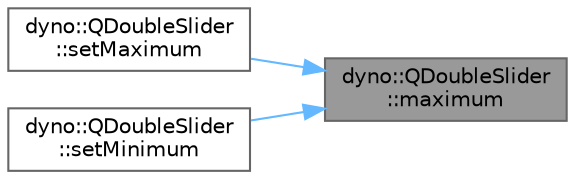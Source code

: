 digraph "dyno::QDoubleSlider::maximum"
{
 // LATEX_PDF_SIZE
  bgcolor="transparent";
  edge [fontname=Helvetica,fontsize=10,labelfontname=Helvetica,labelfontsize=10];
  node [fontname=Helvetica,fontsize=10,shape=box,height=0.2,width=0.4];
  rankdir="RL";
  Node1 [id="Node000001",label="dyno::QDoubleSlider\l::maximum",height=0.2,width=0.4,color="gray40", fillcolor="grey60", style="filled", fontcolor="black",tooltip=" "];
  Node1 -> Node2 [id="edge1_Node000001_Node000002",dir="back",color="steelblue1",style="solid",tooltip=" "];
  Node2 [id="Node000002",label="dyno::QDoubleSlider\l::setMaximum",height=0.2,width=0.4,color="grey40", fillcolor="white", style="filled",URL="$classdyno_1_1_q_double_slider.html#a6f9efc2b67ef865dd5d9dd2c3171d6aa",tooltip=" "];
  Node1 -> Node3 [id="edge2_Node000001_Node000003",dir="back",color="steelblue1",style="solid",tooltip=" "];
  Node3 [id="Node000003",label="dyno::QDoubleSlider\l::setMinimum",height=0.2,width=0.4,color="grey40", fillcolor="white", style="filled",URL="$classdyno_1_1_q_double_slider.html#ad27b23ceb9bfc40ac9ed04112ef4cc53",tooltip=" "];
}
